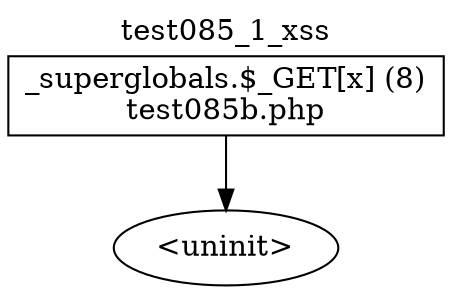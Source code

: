 digraph cfg {
  label="test085_1_xss";
  labelloc=t;
  n1 [shape=box, label="_superglobals.$_GET[x] (8)\ntest085b.php"];
  n2 [shape=ellipse, label="<uninit>"];
  n1 -> n2;
}
